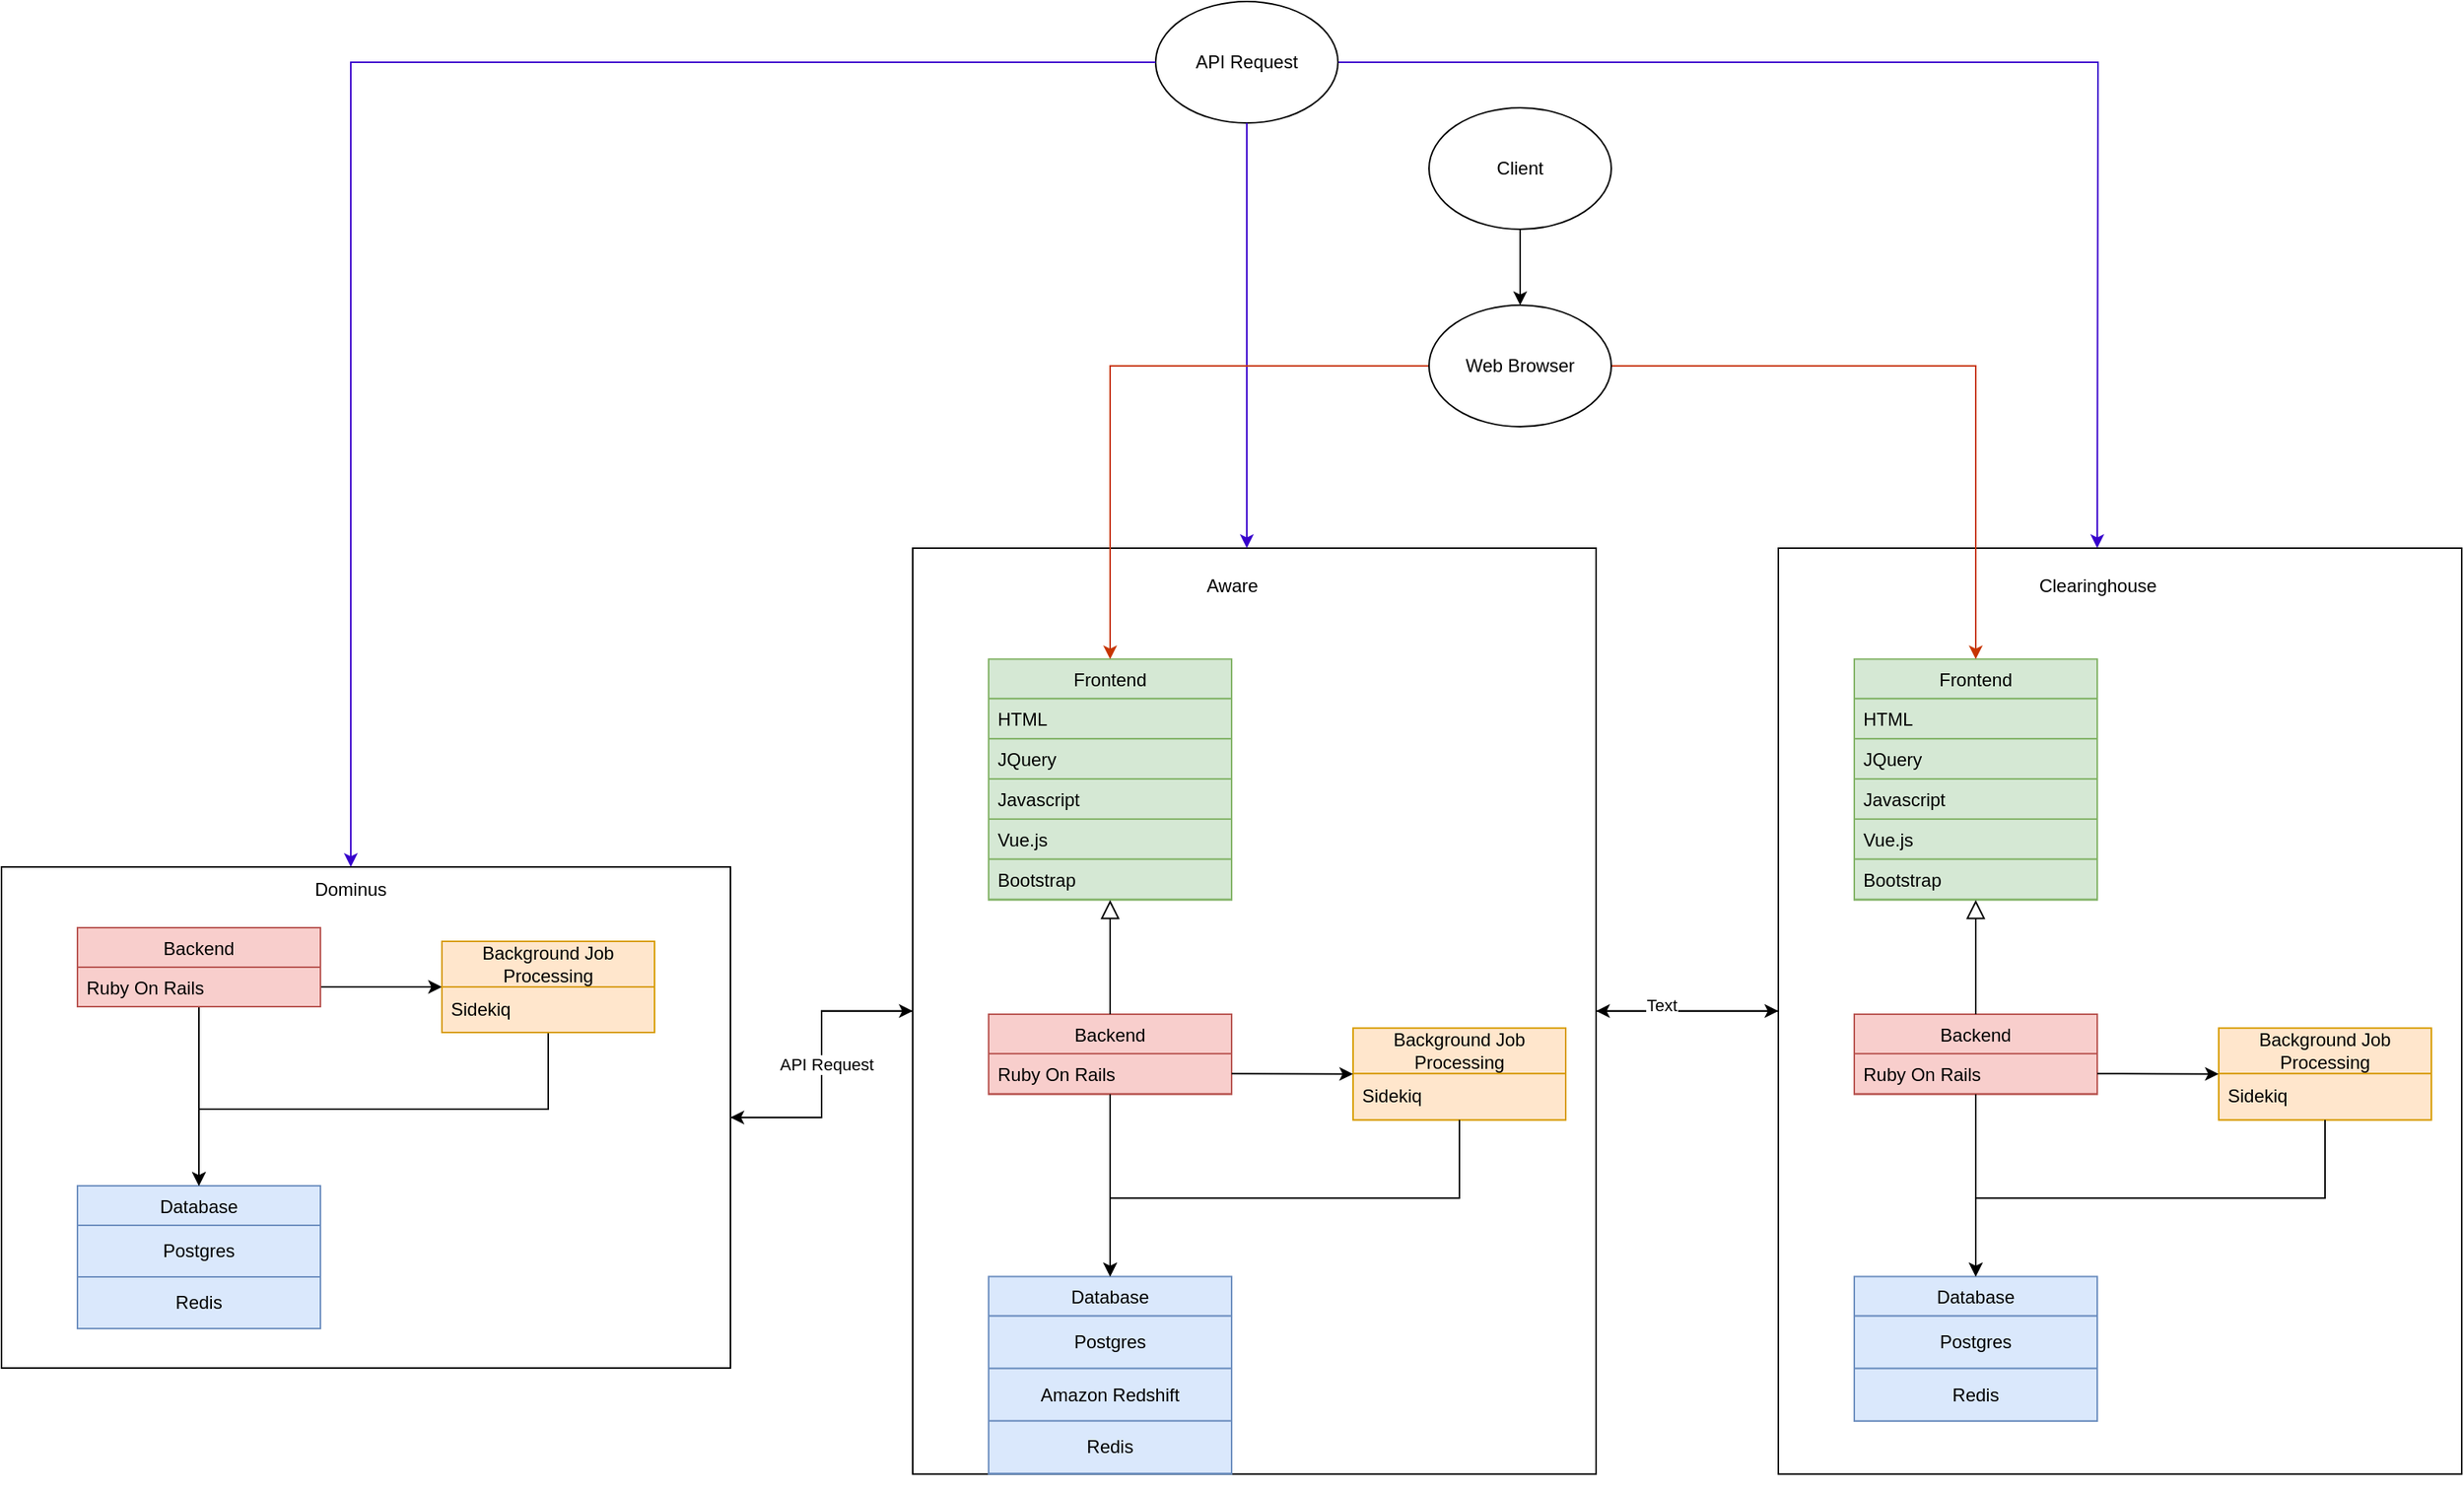 <mxfile version="22.0.2" type="github">
  <diagram id="C5RBs43oDa-KdzZeNtuy" name="Page-1">
    <mxGraphModel dx="2074" dy="1129" grid="1" gridSize="10" guides="1" tooltips="1" connect="1" arrows="1" fold="1" page="1" pageScale="1" pageWidth="827" pageHeight="1169" math="0" shadow="0">
      <root>
        <mxCell id="WIyWlLk6GJQsqaUBKTNV-0" />
        <mxCell id="WIyWlLk6GJQsqaUBKTNV-1" parent="WIyWlLk6GJQsqaUBKTNV-0" />
        <mxCell id="HrqmmdCoP7K5SWYGyjZo-128" style="edgeStyle=orthogonalEdgeStyle;rounded=0;orthogonalLoop=1;jettySize=auto;html=1;exitX=1;exitY=0.5;exitDx=0;exitDy=0;fillColor=#6a00ff;strokeColor=#3700CC;" edge="1" parent="WIyWlLk6GJQsqaUBKTNV-1" source="HrqmmdCoP7K5SWYGyjZo-25">
          <mxGeometry relative="1" as="geometry">
            <mxPoint x="1390" y="510" as="targetPoint" />
          </mxGeometry>
        </mxCell>
        <mxCell id="HrqmmdCoP7K5SWYGyjZo-25" value="API Request" style="ellipse;whiteSpace=wrap;html=1;" vertex="1" parent="WIyWlLk6GJQsqaUBKTNV-1">
          <mxGeometry x="770" y="150" width="120" height="80" as="geometry" />
        </mxCell>
        <mxCell id="HrqmmdCoP7K5SWYGyjZo-67" value="" style="group" vertex="1" connectable="0" parent="WIyWlLk6GJQsqaUBKTNV-1">
          <mxGeometry x="10" y="720" width="480" height="330" as="geometry" />
        </mxCell>
        <mxCell id="HrqmmdCoP7K5SWYGyjZo-63" value="" style="rounded=0;whiteSpace=wrap;html=1;movable=1;resizable=1;rotatable=1;deletable=1;editable=1;locked=0;connectable=1;container=0;" vertex="1" parent="HrqmmdCoP7K5SWYGyjZo-67">
          <mxGeometry width="480" height="330" as="geometry" />
        </mxCell>
        <mxCell id="HrqmmdCoP7K5SWYGyjZo-51" value="Backend" style="swimlane;fontStyle=0;align=center;verticalAlign=top;childLayout=stackLayout;horizontal=1;startSize=26;horizontalStack=0;resizeParent=1;resizeLast=0;collapsible=1;marginBottom=0;rounded=0;shadow=0;strokeWidth=1;fillColor=#f8cecc;strokeColor=#b85450;movable=1;resizable=1;rotatable=1;deletable=1;editable=1;locked=0;connectable=1;container=0;" vertex="1" parent="HrqmmdCoP7K5SWYGyjZo-67">
          <mxGeometry x="50" y="40" width="160" height="52" as="geometry">
            <mxRectangle x="130" y="380" width="160" height="26" as="alternateBounds" />
          </mxGeometry>
        </mxCell>
        <mxCell id="HrqmmdCoP7K5SWYGyjZo-54" value="Database" style="swimlane;fontStyle=0;align=center;verticalAlign=top;childLayout=stackLayout;horizontal=1;startSize=26;horizontalStack=0;resizeParent=1;resizeLast=0;collapsible=1;marginBottom=0;rounded=0;shadow=0;strokeWidth=1;fillColor=#dae8fc;strokeColor=#6c8ebf;movable=1;resizable=1;rotatable=1;deletable=1;editable=1;locked=0;connectable=1;container=0;" vertex="1" parent="HrqmmdCoP7K5SWYGyjZo-67">
          <mxGeometry x="50" y="210" width="160" height="94" as="geometry">
            <mxRectangle x="550" y="140" width="160" height="26" as="alternateBounds" />
          </mxGeometry>
        </mxCell>
        <mxCell id="HrqmmdCoP7K5SWYGyjZo-50" style="edgeStyle=orthogonalEdgeStyle;rounded=0;orthogonalLoop=1;jettySize=auto;html=1;exitX=0.5;exitY=1;exitDx=0;exitDy=0;entryX=0.5;entryY=0;entryDx=0;entryDy=0;movable=1;resizable=1;rotatable=1;deletable=1;editable=1;locked=0;connectable=1;" edge="1" parent="HrqmmdCoP7K5SWYGyjZo-67" source="HrqmmdCoP7K5SWYGyjZo-51" target="HrqmmdCoP7K5SWYGyjZo-54">
          <mxGeometry relative="1" as="geometry" />
        </mxCell>
        <mxCell id="HrqmmdCoP7K5SWYGyjZo-58" value="Background Job Processing" style="swimlane;fontStyle=0;childLayout=stackLayout;horizontal=1;startSize=30;horizontalStack=0;resizeParent=1;resizeParentMax=0;resizeLast=0;collapsible=1;marginBottom=0;whiteSpace=wrap;html=1;fillColor=#ffe6cc;strokeColor=#d79b00;movable=1;resizable=1;rotatable=1;deletable=1;editable=1;locked=0;connectable=1;container=0;" vertex="1" parent="HrqmmdCoP7K5SWYGyjZo-67">
          <mxGeometry x="290" y="49" width="140" height="60" as="geometry" />
        </mxCell>
        <mxCell id="HrqmmdCoP7K5SWYGyjZo-53" style="edgeStyle=orthogonalEdgeStyle;rounded=0;orthogonalLoop=1;jettySize=auto;html=1;exitX=0.5;exitY=1;exitDx=0;exitDy=0;movable=1;resizable=1;rotatable=1;deletable=1;editable=1;locked=0;connectable=1;" edge="1" parent="HrqmmdCoP7K5SWYGyjZo-67" source="HrqmmdCoP7K5SWYGyjZo-58" target="HrqmmdCoP7K5SWYGyjZo-54">
          <mxGeometry relative="1" as="geometry" />
        </mxCell>
        <mxCell id="HrqmmdCoP7K5SWYGyjZo-60" style="edgeStyle=orthogonalEdgeStyle;rounded=0;orthogonalLoop=1;jettySize=auto;html=1;exitX=1;exitY=0.5;exitDx=0;exitDy=0;entryX=0;entryY=0.5;entryDx=0;entryDy=0;movable=1;resizable=1;rotatable=1;deletable=1;editable=1;locked=0;connectable=1;" edge="1" parent="HrqmmdCoP7K5SWYGyjZo-67" source="HrqmmdCoP7K5SWYGyjZo-52" target="HrqmmdCoP7K5SWYGyjZo-58">
          <mxGeometry relative="1" as="geometry" />
        </mxCell>
        <mxCell id="HrqmmdCoP7K5SWYGyjZo-64" value="Dominus" style="text;html=1;strokeColor=none;fillColor=none;align=center;verticalAlign=middle;whiteSpace=wrap;rounded=0;movable=1;resizable=1;rotatable=1;deletable=1;editable=1;locked=0;connectable=1;container=0;" vertex="1" parent="HrqmmdCoP7K5SWYGyjZo-67">
          <mxGeometry x="200" width="60" height="30" as="geometry" />
        </mxCell>
        <mxCell id="HrqmmdCoP7K5SWYGyjZo-52" value="Ruby On Rails" style="text;align=left;verticalAlign=top;spacingLeft=4;spacingRight=4;overflow=hidden;rotatable=1;points=[[0,0.5],[1,0.5]];portConstraint=eastwest;fillColor=#f8cecc;strokeColor=#b85450;movable=1;resizable=1;deletable=1;editable=1;locked=0;connectable=1;container=0;" vertex="1" parent="HrqmmdCoP7K5SWYGyjZo-67">
          <mxGeometry x="50" y="66" width="160" height="26" as="geometry" />
        </mxCell>
        <mxCell id="HrqmmdCoP7K5SWYGyjZo-55" value="Postgres" style="whiteSpace=wrap;html=1;fillColor=#dae8fc;strokeColor=#6c8ebf;movable=1;resizable=1;rotatable=1;deletable=1;editable=1;locked=0;connectable=1;container=0;" vertex="1" parent="HrqmmdCoP7K5SWYGyjZo-67">
          <mxGeometry x="50" y="236" width="160" height="34" as="geometry" />
        </mxCell>
        <mxCell id="HrqmmdCoP7K5SWYGyjZo-57" value="Redis" style="whiteSpace=wrap;html=1;fillColor=#dae8fc;strokeColor=#6c8ebf;movable=1;resizable=1;rotatable=1;deletable=1;editable=1;locked=0;connectable=1;container=0;" vertex="1" parent="HrqmmdCoP7K5SWYGyjZo-67">
          <mxGeometry x="50" y="270" width="160" height="34" as="geometry" />
        </mxCell>
        <mxCell id="HrqmmdCoP7K5SWYGyjZo-59" value="Sidekiq" style="text;strokeColor=#d79b00;fillColor=#ffe6cc;align=left;verticalAlign=middle;spacingLeft=4;spacingRight=4;overflow=hidden;points=[[0,0.5],[1,0.5]];portConstraint=eastwest;rotatable=1;whiteSpace=wrap;html=1;movable=1;resizable=1;deletable=1;editable=1;locked=0;connectable=1;container=0;" vertex="1" parent="HrqmmdCoP7K5SWYGyjZo-67">
          <mxGeometry x="290" y="79" width="140" height="30" as="geometry" />
        </mxCell>
        <mxCell id="HrqmmdCoP7K5SWYGyjZo-69" style="edgeStyle=orthogonalEdgeStyle;rounded=0;orthogonalLoop=1;jettySize=auto;html=1;entryX=0.5;entryY=0;entryDx=0;entryDy=0;fillColor=#6a00ff;strokeColor=#3700CC;" edge="1" parent="WIyWlLk6GJQsqaUBKTNV-1" source="HrqmmdCoP7K5SWYGyjZo-25" target="HrqmmdCoP7K5SWYGyjZo-64">
          <mxGeometry relative="1" as="geometry" />
        </mxCell>
        <mxCell id="HrqmmdCoP7K5SWYGyjZo-71" value="" style="group" vertex="1" connectable="0" parent="WIyWlLk6GJQsqaUBKTNV-1">
          <mxGeometry x="610" y="510" width="450" height="620" as="geometry" />
        </mxCell>
        <mxCell id="HrqmmdCoP7K5SWYGyjZo-70" value="" style="rounded=0;whiteSpace=wrap;html=1;" vertex="1" parent="HrqmmdCoP7K5SWYGyjZo-71">
          <mxGeometry y="0.004" width="450" height="609.836" as="geometry" />
        </mxCell>
        <mxCell id="zkfFHV4jXpPFQw0GAbJ--0" value="Frontend" style="swimlane;fontStyle=0;align=center;verticalAlign=top;childLayout=stackLayout;horizontal=1;startSize=26;horizontalStack=0;resizeParent=1;resizeLast=0;collapsible=1;marginBottom=0;rounded=0;shadow=0;strokeWidth=1;fillColor=#d5e8d4;strokeColor=#82b366;" parent="HrqmmdCoP7K5SWYGyjZo-71" vertex="1">
          <mxGeometry x="50" y="73.18" width="160" height="158.557" as="geometry">
            <mxRectangle x="230" y="140" width="160" height="26" as="alternateBounds" />
          </mxGeometry>
        </mxCell>
        <mxCell id="zkfFHV4jXpPFQw0GAbJ--1" value="HTML    " style="text;align=left;verticalAlign=top;spacingLeft=4;spacingRight=4;overflow=hidden;rotatable=0;points=[[0,0.5],[1,0.5]];portConstraint=eastwest;fillColor=#d5e8d4;strokeColor=#82b366;" parent="zkfFHV4jXpPFQw0GAbJ--0" vertex="1">
          <mxGeometry y="26" width="160" height="26.426" as="geometry" />
        </mxCell>
        <mxCell id="zkfFHV4jXpPFQw0GAbJ--2" value="JQuery" style="text;align=left;verticalAlign=top;spacingLeft=4;spacingRight=4;overflow=hidden;rotatable=0;points=[[0,0.5],[1,0.5]];portConstraint=eastwest;rounded=0;shadow=0;html=0;fillColor=#d5e8d4;strokeColor=#82b366;" parent="zkfFHV4jXpPFQw0GAbJ--0" vertex="1">
          <mxGeometry y="52.426" width="160" height="26.426" as="geometry" />
        </mxCell>
        <mxCell id="zkfFHV4jXpPFQw0GAbJ--3" value="Javascript" style="text;align=left;verticalAlign=top;spacingLeft=4;spacingRight=4;overflow=hidden;rotatable=0;points=[[0,0.5],[1,0.5]];portConstraint=eastwest;rounded=0;shadow=0;html=0;fillColor=#d5e8d4;strokeColor=#82b366;" parent="zkfFHV4jXpPFQw0GAbJ--0" vertex="1">
          <mxGeometry y="78.852" width="160" height="26.426" as="geometry" />
        </mxCell>
        <mxCell id="HrqmmdCoP7K5SWYGyjZo-5" value="Vue.js" style="text;align=left;verticalAlign=top;spacingLeft=4;spacingRight=4;overflow=hidden;rotatable=0;points=[[0,0.5],[1,0.5]];portConstraint=eastwest;rounded=0;shadow=0;html=0;fillColor=#d5e8d4;strokeColor=#82b366;" vertex="1" parent="zkfFHV4jXpPFQw0GAbJ--0">
          <mxGeometry y="105.279" width="160" height="26.426" as="geometry" />
        </mxCell>
        <mxCell id="HrqmmdCoP7K5SWYGyjZo-6" value="Bootstrap" style="text;align=left;verticalAlign=top;spacingLeft=4;spacingRight=4;overflow=hidden;rotatable=0;points=[[0,0.5],[1,0.5]];portConstraint=eastwest;rounded=0;shadow=0;html=0;fillColor=#d5e8d4;strokeColor=#82b366;" vertex="1" parent="zkfFHV4jXpPFQw0GAbJ--0">
          <mxGeometry y="131.705" width="160" height="26.426" as="geometry" />
        </mxCell>
        <mxCell id="zkfFHV4jXpPFQw0GAbJ--6" value="Backend" style="swimlane;fontStyle=0;align=center;verticalAlign=top;childLayout=stackLayout;horizontal=1;startSize=26;horizontalStack=0;resizeParent=1;resizeLast=0;collapsible=1;marginBottom=0;rounded=0;shadow=0;strokeWidth=1;fillColor=#f8cecc;strokeColor=#b85450;" parent="HrqmmdCoP7K5SWYGyjZo-71" vertex="1">
          <mxGeometry x="50" y="306.951" width="160" height="52.852" as="geometry">
            <mxRectangle x="130" y="380" width="160" height="26" as="alternateBounds" />
          </mxGeometry>
        </mxCell>
        <mxCell id="zkfFHV4jXpPFQw0GAbJ--7" value="Ruby On Rails" style="text;align=left;verticalAlign=top;spacingLeft=4;spacingRight=4;overflow=hidden;rotatable=0;points=[[0,0.5],[1,0.5]];portConstraint=eastwest;fillColor=#f8cecc;strokeColor=#b85450;" parent="zkfFHV4jXpPFQw0GAbJ--6" vertex="1">
          <mxGeometry y="26" width="160" height="26.426" as="geometry" />
        </mxCell>
        <mxCell id="zkfFHV4jXpPFQw0GAbJ--12" value="" style="endArrow=block;endSize=10;endFill=0;shadow=0;strokeWidth=1;rounded=0;edgeStyle=elbowEdgeStyle;elbow=vertical;" parent="HrqmmdCoP7K5SWYGyjZo-71" source="zkfFHV4jXpPFQw0GAbJ--6" target="zkfFHV4jXpPFQw0GAbJ--0" edge="1">
          <mxGeometry width="160" relative="1" as="geometry">
            <mxPoint x="30" y="157.541" as="sourcePoint" />
            <mxPoint x="30" y="157.541" as="targetPoint" />
          </mxGeometry>
        </mxCell>
        <mxCell id="zkfFHV4jXpPFQw0GAbJ--17" value="Database" style="swimlane;fontStyle=0;align=center;verticalAlign=top;childLayout=stackLayout;horizontal=1;startSize=26;horizontalStack=0;resizeParent=1;resizeLast=0;collapsible=1;marginBottom=0;rounded=0;shadow=0;strokeWidth=1;fillColor=#dae8fc;strokeColor=#6c8ebf;" parent="HrqmmdCoP7K5SWYGyjZo-71" vertex="1">
          <mxGeometry x="50" y="479.738" width="160" height="130.098" as="geometry">
            <mxRectangle x="550" y="140" width="160" height="26" as="alternateBounds" />
          </mxGeometry>
        </mxCell>
        <mxCell id="HrqmmdCoP7K5SWYGyjZo-16" value="Postgres" style="whiteSpace=wrap;html=1;fillColor=#dae8fc;strokeColor=#6c8ebf;" vertex="1" parent="zkfFHV4jXpPFQw0GAbJ--17">
          <mxGeometry y="26" width="160" height="34.557" as="geometry" />
        </mxCell>
        <mxCell id="HrqmmdCoP7K5SWYGyjZo-18" value="Amazon Redshift" style="whiteSpace=wrap;html=1;fillColor=#dae8fc;strokeColor=#6c8ebf;" vertex="1" parent="zkfFHV4jXpPFQw0GAbJ--17">
          <mxGeometry y="60.557" width="160" height="34.557" as="geometry" />
        </mxCell>
        <mxCell id="HrqmmdCoP7K5SWYGyjZo-31" value="Redis" style="whiteSpace=wrap;html=1;fillColor=#dae8fc;strokeColor=#6c8ebf;" vertex="1" parent="zkfFHV4jXpPFQw0GAbJ--17">
          <mxGeometry y="95.115" width="160" height="34.557" as="geometry" />
        </mxCell>
        <mxCell id="HrqmmdCoP7K5SWYGyjZo-36" style="edgeStyle=orthogonalEdgeStyle;rounded=0;orthogonalLoop=1;jettySize=auto;html=1;exitX=0.5;exitY=1;exitDx=0;exitDy=0;entryX=0.5;entryY=0;entryDx=0;entryDy=0;" edge="1" parent="HrqmmdCoP7K5SWYGyjZo-71" source="zkfFHV4jXpPFQw0GAbJ--6" target="zkfFHV4jXpPFQw0GAbJ--17">
          <mxGeometry relative="1" as="geometry" />
        </mxCell>
        <mxCell id="HrqmmdCoP7K5SWYGyjZo-0" value="Background Job Processing" style="swimlane;fontStyle=0;childLayout=stackLayout;horizontal=1;startSize=30;horizontalStack=0;resizeParent=1;resizeParentMax=0;resizeLast=0;collapsible=1;marginBottom=0;whiteSpace=wrap;html=1;fillColor=#ffe6cc;strokeColor=#d79b00;" vertex="1" parent="HrqmmdCoP7K5SWYGyjZo-71">
          <mxGeometry x="290" y="316.098" width="140" height="60.492" as="geometry" />
        </mxCell>
        <mxCell id="HrqmmdCoP7K5SWYGyjZo-1" value="Sidekiq" style="text;strokeColor=#d79b00;fillColor=#ffe6cc;align=left;verticalAlign=middle;spacingLeft=4;spacingRight=4;overflow=hidden;points=[[0,0.5],[1,0.5]];portConstraint=eastwest;rotatable=0;whiteSpace=wrap;html=1;" vertex="1" parent="HrqmmdCoP7K5SWYGyjZo-0">
          <mxGeometry y="30" width="140" height="30.492" as="geometry" />
        </mxCell>
        <mxCell id="HrqmmdCoP7K5SWYGyjZo-10" style="edgeStyle=orthogonalEdgeStyle;rounded=0;orthogonalLoop=1;jettySize=auto;html=1;exitX=0.5;exitY=1;exitDx=0;exitDy=0;" edge="1" parent="HrqmmdCoP7K5SWYGyjZo-71" source="HrqmmdCoP7K5SWYGyjZo-0" target="zkfFHV4jXpPFQw0GAbJ--17">
          <mxGeometry relative="1" as="geometry" />
        </mxCell>
        <mxCell id="HrqmmdCoP7K5SWYGyjZo-8" style="edgeStyle=orthogonalEdgeStyle;rounded=0;orthogonalLoop=1;jettySize=auto;html=1;exitX=1;exitY=0.5;exitDx=0;exitDy=0;entryX=0;entryY=0.5;entryDx=0;entryDy=0;" edge="1" parent="HrqmmdCoP7K5SWYGyjZo-71" source="zkfFHV4jXpPFQw0GAbJ--7" target="HrqmmdCoP7K5SWYGyjZo-0">
          <mxGeometry relative="1" as="geometry" />
        </mxCell>
        <mxCell id="HrqmmdCoP7K5SWYGyjZo-32" value="Aware" style="text;html=1;align=center;verticalAlign=middle;resizable=0;points=[];autosize=1;strokeColor=none;fillColor=none;" vertex="1" parent="HrqmmdCoP7K5SWYGyjZo-71">
          <mxGeometry x="180" y="10" width="60" height="30" as="geometry" />
        </mxCell>
        <mxCell id="HrqmmdCoP7K5SWYGyjZo-106" value="" style="group" vertex="1" connectable="0" parent="WIyWlLk6GJQsqaUBKTNV-1">
          <mxGeometry x="1180" y="510" width="450" height="620" as="geometry" />
        </mxCell>
        <mxCell id="HrqmmdCoP7K5SWYGyjZo-107" value="" style="rounded=0;whiteSpace=wrap;html=1;" vertex="1" parent="HrqmmdCoP7K5SWYGyjZo-106">
          <mxGeometry y="0.004" width="450" height="609.836" as="geometry" />
        </mxCell>
        <mxCell id="HrqmmdCoP7K5SWYGyjZo-108" value="Frontend" style="swimlane;fontStyle=0;align=center;verticalAlign=top;childLayout=stackLayout;horizontal=1;startSize=26;horizontalStack=0;resizeParent=1;resizeLast=0;collapsible=1;marginBottom=0;rounded=0;shadow=0;strokeWidth=1;fillColor=#d5e8d4;strokeColor=#82b366;" vertex="1" parent="HrqmmdCoP7K5SWYGyjZo-106">
          <mxGeometry x="50" y="73.18" width="160" height="158.557" as="geometry">
            <mxRectangle x="230" y="140" width="160" height="26" as="alternateBounds" />
          </mxGeometry>
        </mxCell>
        <mxCell id="HrqmmdCoP7K5SWYGyjZo-109" value="HTML    " style="text;align=left;verticalAlign=top;spacingLeft=4;spacingRight=4;overflow=hidden;rotatable=0;points=[[0,0.5],[1,0.5]];portConstraint=eastwest;fillColor=#d5e8d4;strokeColor=#82b366;" vertex="1" parent="HrqmmdCoP7K5SWYGyjZo-108">
          <mxGeometry y="26" width="160" height="26.426" as="geometry" />
        </mxCell>
        <mxCell id="HrqmmdCoP7K5SWYGyjZo-110" value="JQuery" style="text;align=left;verticalAlign=top;spacingLeft=4;spacingRight=4;overflow=hidden;rotatable=0;points=[[0,0.5],[1,0.5]];portConstraint=eastwest;rounded=0;shadow=0;html=0;fillColor=#d5e8d4;strokeColor=#82b366;" vertex="1" parent="HrqmmdCoP7K5SWYGyjZo-108">
          <mxGeometry y="52.426" width="160" height="26.426" as="geometry" />
        </mxCell>
        <mxCell id="HrqmmdCoP7K5SWYGyjZo-111" value="Javascript" style="text;align=left;verticalAlign=top;spacingLeft=4;spacingRight=4;overflow=hidden;rotatable=0;points=[[0,0.5],[1,0.5]];portConstraint=eastwest;rounded=0;shadow=0;html=0;fillColor=#d5e8d4;strokeColor=#82b366;" vertex="1" parent="HrqmmdCoP7K5SWYGyjZo-108">
          <mxGeometry y="78.852" width="160" height="26.426" as="geometry" />
        </mxCell>
        <mxCell id="HrqmmdCoP7K5SWYGyjZo-112" value="Vue.js" style="text;align=left;verticalAlign=top;spacingLeft=4;spacingRight=4;overflow=hidden;rotatable=0;points=[[0,0.5],[1,0.5]];portConstraint=eastwest;rounded=0;shadow=0;html=0;fillColor=#d5e8d4;strokeColor=#82b366;" vertex="1" parent="HrqmmdCoP7K5SWYGyjZo-108">
          <mxGeometry y="105.279" width="160" height="26.426" as="geometry" />
        </mxCell>
        <mxCell id="HrqmmdCoP7K5SWYGyjZo-113" value="Bootstrap" style="text;align=left;verticalAlign=top;spacingLeft=4;spacingRight=4;overflow=hidden;rotatable=0;points=[[0,0.5],[1,0.5]];portConstraint=eastwest;rounded=0;shadow=0;html=0;fillColor=#d5e8d4;strokeColor=#82b366;" vertex="1" parent="HrqmmdCoP7K5SWYGyjZo-108">
          <mxGeometry y="131.705" width="160" height="26.426" as="geometry" />
        </mxCell>
        <mxCell id="HrqmmdCoP7K5SWYGyjZo-114" value="Backend" style="swimlane;fontStyle=0;align=center;verticalAlign=top;childLayout=stackLayout;horizontal=1;startSize=26;horizontalStack=0;resizeParent=1;resizeLast=0;collapsible=1;marginBottom=0;rounded=0;shadow=0;strokeWidth=1;fillColor=#f8cecc;strokeColor=#b85450;" vertex="1" parent="HrqmmdCoP7K5SWYGyjZo-106">
          <mxGeometry x="50" y="306.951" width="160" height="52.852" as="geometry">
            <mxRectangle x="130" y="380" width="160" height="26" as="alternateBounds" />
          </mxGeometry>
        </mxCell>
        <mxCell id="HrqmmdCoP7K5SWYGyjZo-115" value="Ruby On Rails" style="text;align=left;verticalAlign=top;spacingLeft=4;spacingRight=4;overflow=hidden;rotatable=0;points=[[0,0.5],[1,0.5]];portConstraint=eastwest;fillColor=#f8cecc;strokeColor=#b85450;" vertex="1" parent="HrqmmdCoP7K5SWYGyjZo-114">
          <mxGeometry y="26" width="160" height="26.426" as="geometry" />
        </mxCell>
        <mxCell id="HrqmmdCoP7K5SWYGyjZo-116" value="" style="endArrow=block;endSize=10;endFill=0;shadow=0;strokeWidth=1;rounded=0;edgeStyle=elbowEdgeStyle;elbow=vertical;" edge="1" parent="HrqmmdCoP7K5SWYGyjZo-106" source="HrqmmdCoP7K5SWYGyjZo-114" target="HrqmmdCoP7K5SWYGyjZo-108">
          <mxGeometry width="160" relative="1" as="geometry">
            <mxPoint x="30" y="157.541" as="sourcePoint" />
            <mxPoint x="30" y="157.541" as="targetPoint" />
          </mxGeometry>
        </mxCell>
        <mxCell id="HrqmmdCoP7K5SWYGyjZo-117" value="Database" style="swimlane;fontStyle=0;align=center;verticalAlign=top;childLayout=stackLayout;horizontal=1;startSize=26;horizontalStack=0;resizeParent=1;resizeLast=0;collapsible=1;marginBottom=0;rounded=0;shadow=0;strokeWidth=1;fillColor=#dae8fc;strokeColor=#6c8ebf;" vertex="1" parent="HrqmmdCoP7K5SWYGyjZo-106">
          <mxGeometry x="50" y="479.74" width="160" height="95.115" as="geometry">
            <mxRectangle x="550" y="140" width="160" height="26" as="alternateBounds" />
          </mxGeometry>
        </mxCell>
        <mxCell id="HrqmmdCoP7K5SWYGyjZo-118" value="Postgres" style="whiteSpace=wrap;html=1;fillColor=#dae8fc;strokeColor=#6c8ebf;" vertex="1" parent="HrqmmdCoP7K5SWYGyjZo-117">
          <mxGeometry y="26" width="160" height="34.557" as="geometry" />
        </mxCell>
        <mxCell id="HrqmmdCoP7K5SWYGyjZo-120" value="Redis" style="whiteSpace=wrap;html=1;fillColor=#dae8fc;strokeColor=#6c8ebf;" vertex="1" parent="HrqmmdCoP7K5SWYGyjZo-117">
          <mxGeometry y="60.557" width="160" height="34.557" as="geometry" />
        </mxCell>
        <mxCell id="HrqmmdCoP7K5SWYGyjZo-121" style="edgeStyle=orthogonalEdgeStyle;rounded=0;orthogonalLoop=1;jettySize=auto;html=1;exitX=0.5;exitY=1;exitDx=0;exitDy=0;entryX=0.5;entryY=0;entryDx=0;entryDy=0;" edge="1" parent="HrqmmdCoP7K5SWYGyjZo-106" source="HrqmmdCoP7K5SWYGyjZo-114" target="HrqmmdCoP7K5SWYGyjZo-117">
          <mxGeometry relative="1" as="geometry" />
        </mxCell>
        <mxCell id="HrqmmdCoP7K5SWYGyjZo-122" value="Background Job Processing" style="swimlane;fontStyle=0;childLayout=stackLayout;horizontal=1;startSize=30;horizontalStack=0;resizeParent=1;resizeParentMax=0;resizeLast=0;collapsible=1;marginBottom=0;whiteSpace=wrap;html=1;fillColor=#ffe6cc;strokeColor=#d79b00;" vertex="1" parent="HrqmmdCoP7K5SWYGyjZo-106">
          <mxGeometry x="290" y="316.098" width="140" height="60.492" as="geometry" />
        </mxCell>
        <mxCell id="HrqmmdCoP7K5SWYGyjZo-123" value="Sidekiq" style="text;strokeColor=#d79b00;fillColor=#ffe6cc;align=left;verticalAlign=middle;spacingLeft=4;spacingRight=4;overflow=hidden;points=[[0,0.5],[1,0.5]];portConstraint=eastwest;rotatable=0;whiteSpace=wrap;html=1;" vertex="1" parent="HrqmmdCoP7K5SWYGyjZo-122">
          <mxGeometry y="30" width="140" height="30.492" as="geometry" />
        </mxCell>
        <mxCell id="HrqmmdCoP7K5SWYGyjZo-124" style="edgeStyle=orthogonalEdgeStyle;rounded=0;orthogonalLoop=1;jettySize=auto;html=1;exitX=0.5;exitY=1;exitDx=0;exitDy=0;" edge="1" parent="HrqmmdCoP7K5SWYGyjZo-106" source="HrqmmdCoP7K5SWYGyjZo-122" target="HrqmmdCoP7K5SWYGyjZo-117">
          <mxGeometry relative="1" as="geometry" />
        </mxCell>
        <mxCell id="HrqmmdCoP7K5SWYGyjZo-125" style="edgeStyle=orthogonalEdgeStyle;rounded=0;orthogonalLoop=1;jettySize=auto;html=1;exitX=1;exitY=0.5;exitDx=0;exitDy=0;entryX=0;entryY=0.5;entryDx=0;entryDy=0;" edge="1" parent="HrqmmdCoP7K5SWYGyjZo-106" source="HrqmmdCoP7K5SWYGyjZo-115" target="HrqmmdCoP7K5SWYGyjZo-122">
          <mxGeometry relative="1" as="geometry" />
        </mxCell>
        <mxCell id="HrqmmdCoP7K5SWYGyjZo-126" value="Clearinghouse" style="text;html=1;align=center;verticalAlign=middle;resizable=0;points=[];autosize=1;strokeColor=none;fillColor=none;" vertex="1" parent="HrqmmdCoP7K5SWYGyjZo-106">
          <mxGeometry x="160" y="10" width="100" height="30" as="geometry" />
        </mxCell>
        <mxCell id="HrqmmdCoP7K5SWYGyjZo-127" style="edgeStyle=orthogonalEdgeStyle;rounded=0;orthogonalLoop=1;jettySize=auto;html=1;fillColor=#6a00ff;strokeColor=#3700CC;" edge="1" parent="WIyWlLk6GJQsqaUBKTNV-1" source="HrqmmdCoP7K5SWYGyjZo-25">
          <mxGeometry relative="1" as="geometry">
            <mxPoint x="830" y="510" as="targetPoint" />
          </mxGeometry>
        </mxCell>
        <mxCell id="HrqmmdCoP7K5SWYGyjZo-131" style="edgeStyle=orthogonalEdgeStyle;rounded=0;orthogonalLoop=1;jettySize=auto;html=1;exitX=0.5;exitY=1;exitDx=0;exitDy=0;entryX=0.5;entryY=0;entryDx=0;entryDy=0;" edge="1" parent="WIyWlLk6GJQsqaUBKTNV-1" source="HrqmmdCoP7K5SWYGyjZo-129" target="HrqmmdCoP7K5SWYGyjZo-130">
          <mxGeometry relative="1" as="geometry" />
        </mxCell>
        <mxCell id="HrqmmdCoP7K5SWYGyjZo-129" value="Client" style="ellipse;whiteSpace=wrap;html=1;" vertex="1" parent="WIyWlLk6GJQsqaUBKTNV-1">
          <mxGeometry x="950" y="220" width="120" height="80" as="geometry" />
        </mxCell>
        <mxCell id="HrqmmdCoP7K5SWYGyjZo-132" style="edgeStyle=orthogonalEdgeStyle;rounded=0;orthogonalLoop=1;jettySize=auto;html=1;fillColor=#fa6800;strokeColor=#C73500;" edge="1" parent="WIyWlLk6GJQsqaUBKTNV-1" source="HrqmmdCoP7K5SWYGyjZo-130" target="zkfFHV4jXpPFQw0GAbJ--0">
          <mxGeometry relative="1" as="geometry" />
        </mxCell>
        <mxCell id="HrqmmdCoP7K5SWYGyjZo-133" style="edgeStyle=orthogonalEdgeStyle;rounded=0;orthogonalLoop=1;jettySize=auto;html=1;exitX=1;exitY=0.5;exitDx=0;exitDy=0;fillColor=#fa6800;strokeColor=#C73500;" edge="1" parent="WIyWlLk6GJQsqaUBKTNV-1" source="HrqmmdCoP7K5SWYGyjZo-130" target="HrqmmdCoP7K5SWYGyjZo-108">
          <mxGeometry relative="1" as="geometry" />
        </mxCell>
        <mxCell id="HrqmmdCoP7K5SWYGyjZo-130" value="Web Browser" style="ellipse;whiteSpace=wrap;html=1;" vertex="1" parent="WIyWlLk6GJQsqaUBKTNV-1">
          <mxGeometry x="950" y="350" width="120" height="80" as="geometry" />
        </mxCell>
        <mxCell id="HrqmmdCoP7K5SWYGyjZo-134" style="edgeStyle=orthogonalEdgeStyle;rounded=0;orthogonalLoop=1;jettySize=auto;html=1;exitX=0;exitY=0.5;exitDx=0;exitDy=0;entryX=1;entryY=0.5;entryDx=0;entryDy=0;" edge="1" parent="WIyWlLk6GJQsqaUBKTNV-1" source="HrqmmdCoP7K5SWYGyjZo-107" target="HrqmmdCoP7K5SWYGyjZo-70">
          <mxGeometry relative="1" as="geometry" />
        </mxCell>
        <mxCell id="HrqmmdCoP7K5SWYGyjZo-135" style="edgeStyle=orthogonalEdgeStyle;rounded=0;orthogonalLoop=1;jettySize=auto;html=1;exitX=1;exitY=0.5;exitDx=0;exitDy=0;entryX=0;entryY=0.5;entryDx=0;entryDy=0;" edge="1" parent="WIyWlLk6GJQsqaUBKTNV-1" source="HrqmmdCoP7K5SWYGyjZo-70" target="HrqmmdCoP7K5SWYGyjZo-107">
          <mxGeometry relative="1" as="geometry" />
        </mxCell>
        <mxCell id="HrqmmdCoP7K5SWYGyjZo-142" value="Text" style="edgeLabel;html=1;align=center;verticalAlign=middle;resizable=0;points=[];" vertex="1" connectable="0" parent="HrqmmdCoP7K5SWYGyjZo-135">
          <mxGeometry x="-0.283" y="4" relative="1" as="geometry">
            <mxPoint as="offset" />
          </mxGeometry>
        </mxCell>
        <mxCell id="HrqmmdCoP7K5SWYGyjZo-136" style="edgeStyle=orthogonalEdgeStyle;rounded=0;orthogonalLoop=1;jettySize=auto;html=1;exitX=1;exitY=0.5;exitDx=0;exitDy=0;" edge="1" parent="WIyWlLk6GJQsqaUBKTNV-1" source="HrqmmdCoP7K5SWYGyjZo-63">
          <mxGeometry relative="1" as="geometry">
            <mxPoint x="490" y="885" as="targetPoint" />
          </mxGeometry>
        </mxCell>
        <mxCell id="HrqmmdCoP7K5SWYGyjZo-139" style="edgeStyle=orthogonalEdgeStyle;rounded=0;orthogonalLoop=1;jettySize=auto;html=1;entryX=0;entryY=0.5;entryDx=0;entryDy=0;" edge="1" parent="WIyWlLk6GJQsqaUBKTNV-1" source="HrqmmdCoP7K5SWYGyjZo-63" target="HrqmmdCoP7K5SWYGyjZo-70">
          <mxGeometry relative="1" as="geometry" />
        </mxCell>
        <mxCell id="HrqmmdCoP7K5SWYGyjZo-140" style="edgeStyle=orthogonalEdgeStyle;rounded=0;orthogonalLoop=1;jettySize=auto;html=1;entryX=1;entryY=0.5;entryDx=0;entryDy=0;" edge="1" parent="WIyWlLk6GJQsqaUBKTNV-1" source="HrqmmdCoP7K5SWYGyjZo-70" target="HrqmmdCoP7K5SWYGyjZo-63">
          <mxGeometry relative="1" as="geometry" />
        </mxCell>
        <mxCell id="HrqmmdCoP7K5SWYGyjZo-141" value="API Request" style="edgeLabel;html=1;align=center;verticalAlign=middle;resizable=0;points=[];" vertex="1" connectable="0" parent="HrqmmdCoP7K5SWYGyjZo-140">
          <mxGeometry x="0.001" y="3" relative="1" as="geometry">
            <mxPoint as="offset" />
          </mxGeometry>
        </mxCell>
      </root>
    </mxGraphModel>
  </diagram>
</mxfile>
